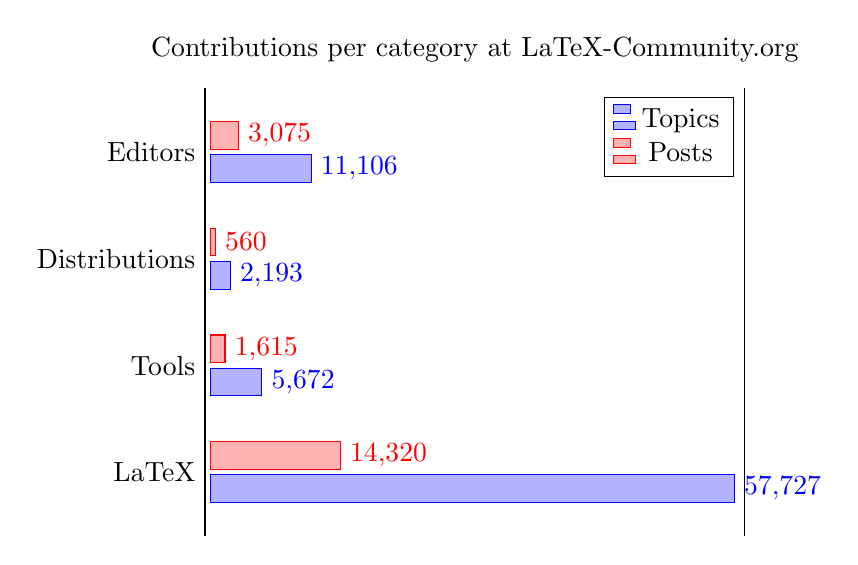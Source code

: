 \begin{tikzpicture}
  \begin{axis}[title  = Contributions per category
                          at LaTeX-Community.org,
    xbar,
    y axis line style = { opacity = 1 },
    axis x line       = none,
    tickwidth         = 0pt,
    enlarge y limits  = 0.2,
    enlarge x limits  = 0.02,
    symbolic y coords = {LaTeX, Tools, Distributions, Editors},
    nodes near coords,
  ]
  \addplot coordinates { (57727,LaTeX)         (5672,Tools)
                         (2193,Distributions)  (11106,Editors) };
  \addplot coordinates { (14320,LaTeX)         (1615,Tools)
                         (560,Distributions)   (3075,Editors)  };
  \legend{Topics, Posts}
  \end{axis}
\end{tikzpicture}
